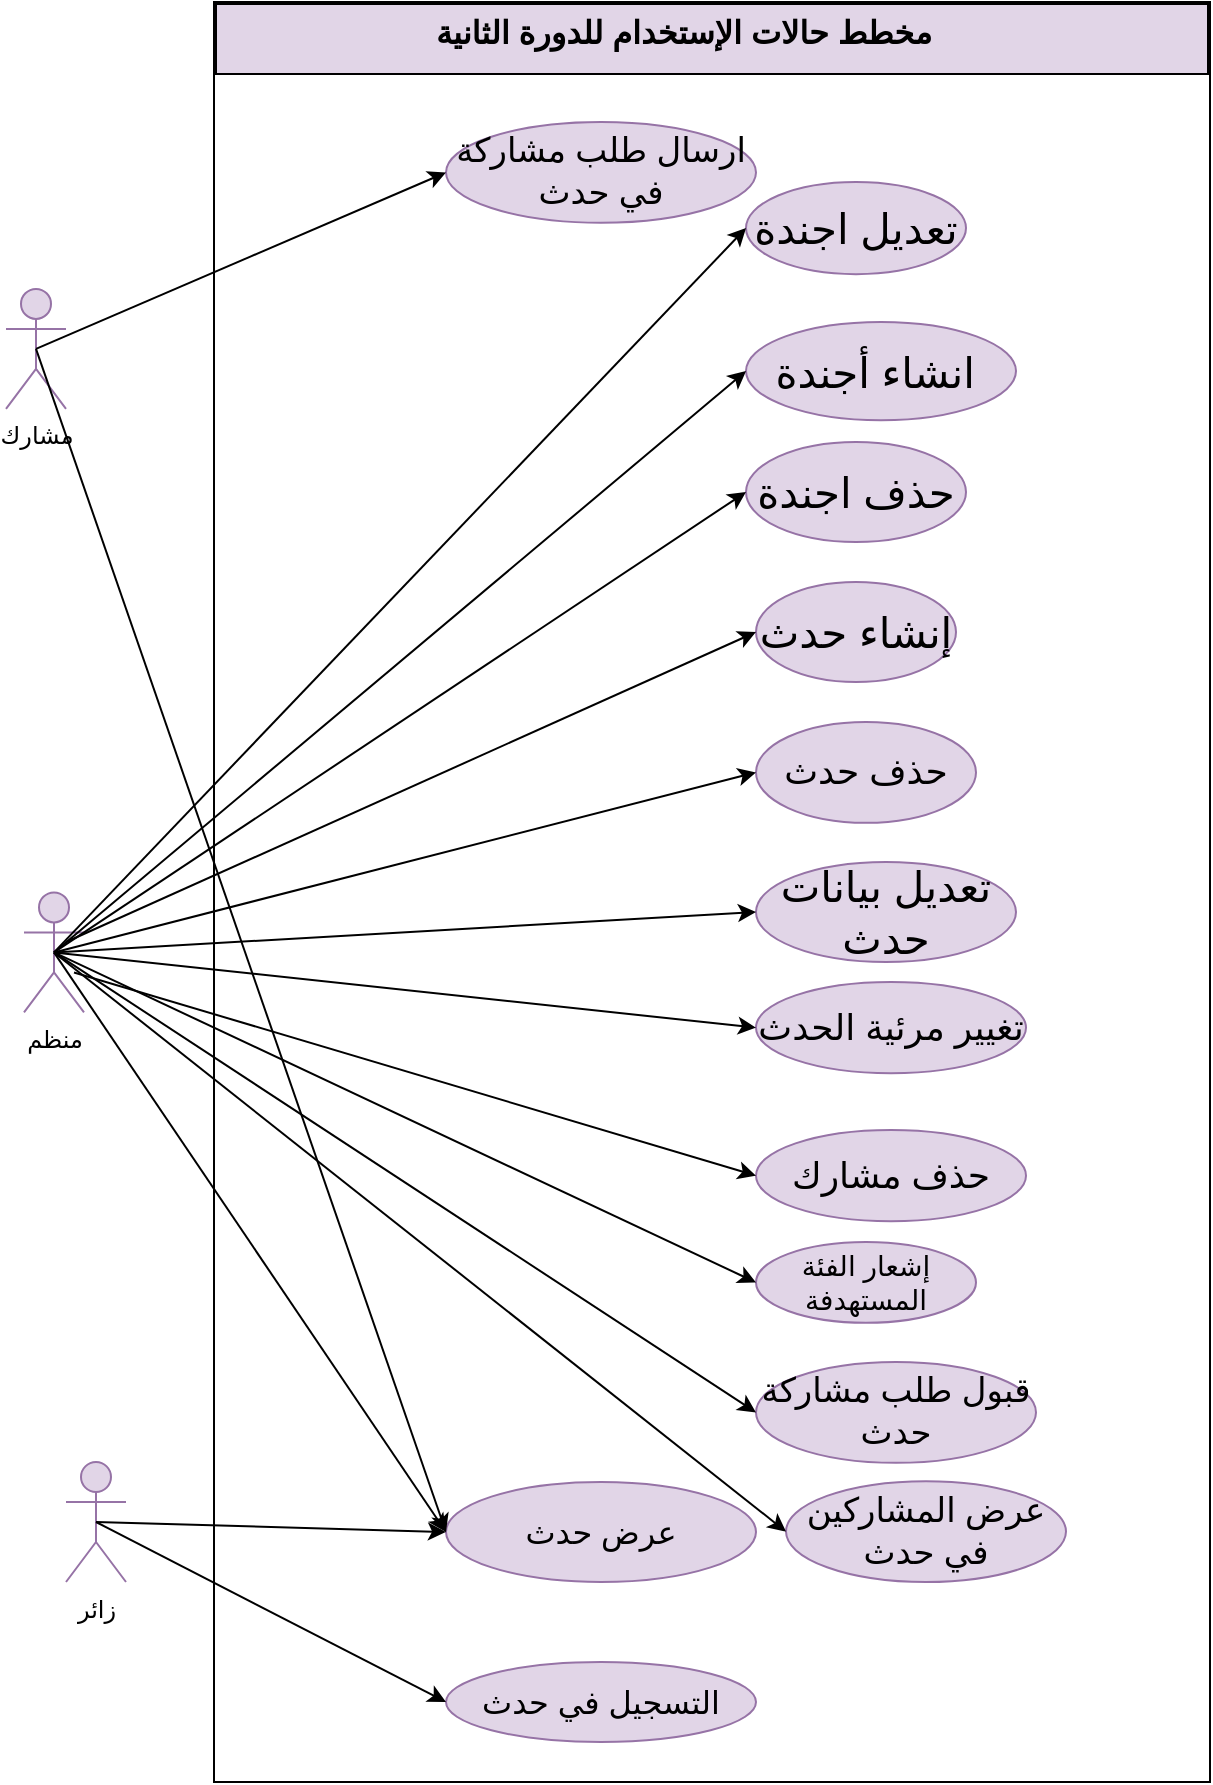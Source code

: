 <mxfile version="13.9.9" type="device" pages="3"><diagram id="Joiw_ys3Vns29vQA35F_" name="usecase diagram"><mxGraphModel dx="5120" dy="4580" grid="1" gridSize="10" guides="1" tooltips="1" connect="1" arrows="1" fold="1" page="1" pageScale="1" pageWidth="850" pageHeight="1100" math="0" shadow="0"><root><mxCell id="0"/><mxCell id="1" parent="0"/><mxCell id="YMV_wM-iXMB4Q9IjDArN-46" value="" style="group" parent="1" vertex="1" connectable="0"><mxGeometry x="212" y="30" width="500" height="800" as="geometry"/></mxCell><mxCell id="YMV_wM-iXMB4Q9IjDArN-3" value="" style="rounded=0;whiteSpace=wrap;html=1;" parent="YMV_wM-iXMB4Q9IjDArN-46" vertex="1"><mxGeometry x="2" y="-90" width="498" height="890" as="geometry"/></mxCell><mxCell id="YMV_wM-iXMB4Q9IjDArN-48" value="&lt;span&gt;&lt;/span&gt;&lt;span&gt;&lt;/span&gt;&lt;span&gt;&lt;font style=&quot;font-size: 17px&quot;&gt;قبول طلب مشاركة حدث&lt;/font&gt;&lt;/span&gt;" style="ellipse;whiteSpace=wrap;html=1;fillColor=#e1d5e7;strokeColor=#9673a6;" parent="YMV_wM-iXMB4Q9IjDArN-46" vertex="1"><mxGeometry x="273" y="590" width="140" height="50.42" as="geometry"/></mxCell><mxCell id="YMV_wM-iXMB4Q9IjDArN-55" value="&lt;span&gt;&lt;font style=&quot;font-size: 17px&quot;&gt;ارسال طلب مشاركة في حدث&lt;/font&gt;&lt;/span&gt;" style="ellipse;whiteSpace=wrap;html=1;fillColor=#e1d5e7;strokeColor=#9673a6;" parent="YMV_wM-iXMB4Q9IjDArN-46" vertex="1"><mxGeometry x="118" y="-30" width="155" height="50.42" as="geometry"/></mxCell><mxCell id="YMV_wM-iXMB4Q9IjDArN-58" value="&lt;span style=&quot;text-align: left&quot;&gt;&lt;font style=&quot;font-size: 16px&quot;&gt;التسجيل في حدث&lt;/font&gt;&lt;/span&gt;" style="ellipse;whiteSpace=wrap;html=1;fillColor=#e1d5e7;strokeColor=#9673a6;" parent="YMV_wM-iXMB4Q9IjDArN-46" vertex="1"><mxGeometry x="118" y="740" width="155" height="40" as="geometry"/></mxCell><mxCell id="YMV_wM-iXMB4Q9IjDArN-64" value="&lt;span style=&quot;text-align: left&quot;&gt;&lt;font style=&quot;font-size: 16px&quot;&gt;عرض حدث&lt;/font&gt;&lt;/span&gt;" style="ellipse;whiteSpace=wrap;html=1;fillColor=#e1d5e7;strokeColor=#9673a6;" parent="YMV_wM-iXMB4Q9IjDArN-46" vertex="1"><mxGeometry x="118" y="650" width="155" height="50" as="geometry"/></mxCell><mxCell id="YMV_wM-iXMB4Q9IjDArN-29" value="&lt;span&gt;&lt;/span&gt;&lt;span&gt;&lt;/span&gt;&lt;span&gt;&lt;font style=&quot;font-size: 18px&quot;&gt;تغيير مرئية الحدث&lt;/font&gt;&lt;/span&gt;" style="ellipse;whiteSpace=wrap;html=1;fillColor=#e1d5e7;strokeColor=#9673a6;" parent="YMV_wM-iXMB4Q9IjDArN-46" vertex="1"><mxGeometry x="273" y="400.003" width="135" height="45.625" as="geometry"/></mxCell><mxCell id="YMV_wM-iXMB4Q9IjDArN-34" value="&lt;span&gt;&lt;/span&gt;&lt;span&gt;&lt;/span&gt;&lt;span&gt;&lt;font style=&quot;font-size: 18px&quot;&gt;حذف حدث&lt;/font&gt;&lt;/span&gt;" style="ellipse;whiteSpace=wrap;html=1;fillColor=#e1d5e7;strokeColor=#9673a6;" parent="YMV_wM-iXMB4Q9IjDArN-46" vertex="1"><mxGeometry x="273" y="270" width="110" height="50.42" as="geometry"/></mxCell><mxCell id="YMV_wM-iXMB4Q9IjDArN-30" value="&lt;font style=&quot;font-size: 21px&quot;&gt;تعديل بيانات حدث&lt;/font&gt;" style="ellipse;whiteSpace=wrap;html=1;fillColor=#e1d5e7;strokeColor=#9673a6;" parent="YMV_wM-iXMB4Q9IjDArN-46" vertex="1"><mxGeometry x="273" y="340" width="130" height="50" as="geometry"/></mxCell><mxCell id="YMV_wM-iXMB4Q9IjDArN-10" value="&lt;font style=&quot;font-size: 21px&quot;&gt;تعديل اجندة&lt;/font&gt;" style="ellipse;whiteSpace=wrap;html=1;fillColor=#e1d5e7;strokeColor=#9673a6;" parent="YMV_wM-iXMB4Q9IjDArN-46" vertex="1"><mxGeometry x="268" width="110" height="46.07" as="geometry"/></mxCell><mxCell id="YMV_wM-iXMB4Q9IjDArN-13" value="&lt;span style=&quot;font-size: 21px&quot;&gt;انشاء أجندة&amp;nbsp;&lt;/span&gt;" style="ellipse;whiteSpace=wrap;html=1;fillColor=#e1d5e7;strokeColor=#9673a6;" parent="YMV_wM-iXMB4Q9IjDArN-46" vertex="1"><mxGeometry x="268" y="70" width="135" height="49.1" as="geometry"/></mxCell><mxCell id="YMV_wM-iXMB4Q9IjDArN-12" value="&lt;font style=&quot;font-size: 21px&quot;&gt;حذف اجندة&lt;/font&gt;" style="ellipse;whiteSpace=wrap;html=1;fillColor=#e1d5e7;strokeColor=#9673a6;" parent="YMV_wM-iXMB4Q9IjDArN-46" vertex="1"><mxGeometry x="268" y="130" width="110" height="50" as="geometry"/></mxCell><mxCell id="YMV_wM-iXMB4Q9IjDArN-27" value="&lt;font style=&quot;font-size: 21px&quot;&gt;إنشاء حدث&lt;/font&gt;" style="ellipse;whiteSpace=wrap;html=1;fillColor=#e1d5e7;strokeColor=#9673a6;" parent="YMV_wM-iXMB4Q9IjDArN-46" vertex="1"><mxGeometry x="273" y="200" width="100" height="50" as="geometry"/></mxCell><mxCell id="YMV_wM-iXMB4Q9IjDArN-33" value="&lt;span&gt;&lt;/span&gt;&lt;span&gt;&lt;/span&gt;&lt;span&gt;&lt;font style=&quot;font-size: 14px&quot;&gt;إشعار الفئة المستهدفة&lt;/font&gt;&lt;/span&gt;" style="ellipse;whiteSpace=wrap;html=1;fillColor=#e1d5e7;strokeColor=#9673a6;" parent="YMV_wM-iXMB4Q9IjDArN-46" vertex="1"><mxGeometry x="273" y="530" width="110" height="40.42" as="geometry"/></mxCell><mxCell id="jQG2VQY0yL6jG53tbOGl-1" value="&lt;span&gt;&lt;/span&gt;&lt;span&gt;&lt;/span&gt;&lt;span&gt;&lt;font style=&quot;font-size: 18px&quot;&gt;حذف مشارك&lt;/font&gt;&lt;/span&gt;" style="ellipse;whiteSpace=wrap;html=1;fillColor=#e1d5e7;strokeColor=#9673a6;" parent="YMV_wM-iXMB4Q9IjDArN-46" vertex="1"><mxGeometry x="273" y="474.003" width="135" height="45.625" as="geometry"/></mxCell><mxCell id="R7iXSEba8tffL6r4Lcpl-1" value="&lt;span&gt;&lt;/span&gt;&lt;span&gt;&lt;/span&gt;&lt;span&gt;&lt;font style=&quot;font-size: 17px&quot;&gt;عرض المشاركين في حدث&lt;/font&gt;&lt;/span&gt;" style="ellipse;whiteSpace=wrap;html=1;fillColor=#e1d5e7;strokeColor=#9673a6;" vertex="1" parent="YMV_wM-iXMB4Q9IjDArN-46"><mxGeometry x="288" y="649.58" width="140" height="50.42" as="geometry"/></mxCell><mxCell id="YMV_wM-iXMB4Q9IjDArN-1" value="منظم" style="shape=umlActor;verticalLabelPosition=bottom;verticalAlign=top;html=1;fillColor=#e1d5e7;strokeColor=#9673a6;" parent="1" vertex="1"><mxGeometry x="119" y="385.21" width="30" height="60" as="geometry"/></mxCell><mxCell id="YMV_wM-iXMB4Q9IjDArN-15" value="" style="endArrow=classic;html=1;exitX=0.5;exitY=0.5;exitDx=0;exitDy=0;exitPerimeter=0;entryX=0;entryY=0.5;entryDx=0;entryDy=0;" parent="1" source="YMV_wM-iXMB4Q9IjDArN-1" target="YMV_wM-iXMB4Q9IjDArN-10" edge="1"><mxGeometry width="50" height="50" relative="1" as="geometry"><mxPoint x="806.5" y="280" as="sourcePoint"/><mxPoint x="667" y="110" as="targetPoint"/></mxGeometry></mxCell><mxCell id="YMV_wM-iXMB4Q9IjDArN-16" value="" style="endArrow=classic;html=1;exitX=0.5;exitY=0.5;exitDx=0;exitDy=0;exitPerimeter=0;entryX=0;entryY=0.5;entryDx=0;entryDy=0;" parent="1" source="YMV_wM-iXMB4Q9IjDArN-1" target="YMV_wM-iXMB4Q9IjDArN-13" edge="1"><mxGeometry width="50" height="50" relative="1" as="geometry"><mxPoint x="497" y="250" as="sourcePoint"/><mxPoint x="547" y="200" as="targetPoint"/></mxGeometry></mxCell><mxCell id="YMV_wM-iXMB4Q9IjDArN-17" value="" style="endArrow=classic;html=1;exitX=0.5;exitY=0.5;exitDx=0;exitDy=0;exitPerimeter=0;entryX=0;entryY=0.5;entryDx=0;entryDy=0;" parent="1" source="YMV_wM-iXMB4Q9IjDArN-1" target="YMV_wM-iXMB4Q9IjDArN-12" edge="1"><mxGeometry width="50" height="50" relative="1" as="geometry"><mxPoint x="819" y="295" as="sourcePoint"/><mxPoint x="679.5" y="190" as="targetPoint"/></mxGeometry></mxCell><mxCell id="YMV_wM-iXMB4Q9IjDArN-50" value="مشارك" style="shape=umlActor;verticalLabelPosition=bottom;verticalAlign=top;html=1;fillColor=#e1d5e7;strokeColor=#9673a6;" parent="1" vertex="1"><mxGeometry x="110" y="83.45" width="30" height="60" as="geometry"/></mxCell><mxCell id="YMV_wM-iXMB4Q9IjDArN-59" value="زائر" style="shape=umlActor;verticalLabelPosition=bottom;verticalAlign=top;html=1;fillColor=#e1d5e7;strokeColor=#9673a6;" parent="1" vertex="1"><mxGeometry x="140" y="670" width="30" height="60" as="geometry"/></mxCell><mxCell id="YMV_wM-iXMB4Q9IjDArN-70" value="" style="endArrow=classic;html=1;entryX=0;entryY=0.5;entryDx=0;entryDy=0;exitX=0.5;exitY=0.5;exitDx=0;exitDy=0;exitPerimeter=0;" parent="1" source="YMV_wM-iXMB4Q9IjDArN-50" target="YMV_wM-iXMB4Q9IjDArN-55" edge="1"><mxGeometry width="50" height="50" relative="1" as="geometry"><mxPoint x="47" y="210" as="sourcePoint"/><mxPoint x="257.0" y="121.667" as="targetPoint"/></mxGeometry></mxCell><mxCell id="YMV_wM-iXMB4Q9IjDArN-71" value="" style="endArrow=classic;html=1;exitX=0.5;exitY=0.5;exitDx=0;exitDy=0;exitPerimeter=0;entryX=0;entryY=0.5;entryDx=0;entryDy=0;" parent="1" source="YMV_wM-iXMB4Q9IjDArN-50" target="YMV_wM-iXMB4Q9IjDArN-64" edge="1"><mxGeometry width="50" height="50" relative="1" as="geometry"><mxPoint x="62" y="230" as="sourcePoint"/><mxPoint x="267.0" y="131.667" as="targetPoint"/></mxGeometry></mxCell><mxCell id="YMV_wM-iXMB4Q9IjDArN-72" value="" style="endArrow=classic;html=1;exitX=0.5;exitY=0.5;exitDx=0;exitDy=0;exitPerimeter=0;entryX=0;entryY=0.5;entryDx=0;entryDy=0;" parent="1" source="YMV_wM-iXMB4Q9IjDArN-1" target="YMV_wM-iXMB4Q9IjDArN-64" edge="1"><mxGeometry width="50" height="50" relative="1" as="geometry"><mxPoint x="507" y="390" as="sourcePoint"/><mxPoint x="557" y="340" as="targetPoint"/></mxGeometry></mxCell><mxCell id="YMV_wM-iXMB4Q9IjDArN-73" value="" style="endArrow=classic;html=1;exitX=0.5;exitY=0.5;exitDx=0;exitDy=0;exitPerimeter=0;entryX=0;entryY=0.5;entryDx=0;entryDy=0;" parent="1" source="YMV_wM-iXMB4Q9IjDArN-59" target="YMV_wM-iXMB4Q9IjDArN-58" edge="1"><mxGeometry width="50" height="50" relative="1" as="geometry"><mxPoint x="507" y="390" as="sourcePoint"/><mxPoint x="557" y="340" as="targetPoint"/></mxGeometry></mxCell><mxCell id="YMV_wM-iXMB4Q9IjDArN-74" value="" style="endArrow=classic;html=1;exitX=0.5;exitY=0.5;exitDx=0;exitDy=0;exitPerimeter=0;entryX=0;entryY=0.5;entryDx=0;entryDy=0;" parent="1" source="YMV_wM-iXMB4Q9IjDArN-59" target="YMV_wM-iXMB4Q9IjDArN-64" edge="1"><mxGeometry width="50" height="50" relative="1" as="geometry"><mxPoint x="507" y="390" as="sourcePoint"/><mxPoint x="557" y="340" as="targetPoint"/></mxGeometry></mxCell><mxCell id="6ThIfiOOap6lwdQkMsU3-3" value="" style="endArrow=classic;html=1;exitX=0.5;exitY=0.5;exitDx=0;exitDy=0;exitPerimeter=0;entryX=0;entryY=0.5;entryDx=0;entryDy=0;" parent="1" source="YMV_wM-iXMB4Q9IjDArN-1" target="YMV_wM-iXMB4Q9IjDArN-48" edge="1"><mxGeometry width="50" height="50" relative="1" as="geometry"><mxPoint x="370" y="290" as="sourcePoint"/><mxPoint x="420" y="240" as="targetPoint"/></mxGeometry></mxCell><mxCell id="8z9ZN75FpY0Gu5-SAW4F-3" value="" style="endArrow=classic;html=1;entryX=0;entryY=0.5;entryDx=0;entryDy=0;" parent="1" target="YMV_wM-iXMB4Q9IjDArN-27" edge="1"><mxGeometry width="50" height="50" relative="1" as="geometry"><mxPoint x="140" y="410" as="sourcePoint"/><mxPoint x="350" y="190" as="targetPoint"/></mxGeometry></mxCell><mxCell id="8z9ZN75FpY0Gu5-SAW4F-5" value="" style="endArrow=classic;html=1;entryX=0;entryY=0.5;entryDx=0;entryDy=0;exitX=0.5;exitY=0.5;exitDx=0;exitDy=0;exitPerimeter=0;" parent="1" source="YMV_wM-iXMB4Q9IjDArN-1" target="YMV_wM-iXMB4Q9IjDArN-30" edge="1"><mxGeometry width="50" height="50" relative="1" as="geometry"><mxPoint x="835" y="390.42" as="sourcePoint"/><mxPoint x="560.0" y="270.42" as="targetPoint"/></mxGeometry></mxCell><mxCell id="8z9ZN75FpY0Gu5-SAW4F-6" value="" style="endArrow=classic;html=1;entryX=0;entryY=0.5;entryDx=0;entryDy=0;exitX=0.5;exitY=0.5;exitDx=0;exitDy=0;exitPerimeter=0;" parent="1" source="YMV_wM-iXMB4Q9IjDArN-1" target="YMV_wM-iXMB4Q9IjDArN-29" edge="1"><mxGeometry width="50" height="50" relative="1" as="geometry"><mxPoint x="824.0" y="369.58" as="sourcePoint"/><mxPoint x="575.0" y="320.0" as="targetPoint"/></mxGeometry></mxCell><mxCell id="8z9ZN75FpY0Gu5-SAW4F-9" value="" style="endArrow=classic;html=1;entryX=0;entryY=0.5;entryDx=0;entryDy=0;exitX=0.5;exitY=0.5;exitDx=0;exitDy=0;exitPerimeter=0;" parent="1" source="YMV_wM-iXMB4Q9IjDArN-1" target="YMV_wM-iXMB4Q9IjDArN-33" edge="1"><mxGeometry width="50" height="50" relative="1" as="geometry"><mxPoint x="802.0" y="360" as="sourcePoint"/><mxPoint x="560.0" y="450.0" as="targetPoint"/></mxGeometry></mxCell><mxCell id="8z9ZN75FpY0Gu5-SAW4F-4" value="" style="endArrow=classic;html=1;entryX=0;entryY=0.5;entryDx=0;entryDy=0;exitX=0.5;exitY=0.5;exitDx=0;exitDy=0;exitPerimeter=0;" parent="1" source="YMV_wM-iXMB4Q9IjDArN-1" target="YMV_wM-iXMB4Q9IjDArN-34" edge="1"><mxGeometry width="50" height="50" relative="1" as="geometry"><mxPoint x="815" y="350" as="sourcePoint"/><mxPoint x="540.0" y="230.0" as="targetPoint"/></mxGeometry></mxCell><mxCell id="YMV_wM-iXMB4Q9IjDArN-4" value="" style="rounded=0;whiteSpace=wrap;html=1;fillColor=#e1d5e7;" parent="1" vertex="1"><mxGeometry x="215" y="-59" width="496" height="35" as="geometry"/></mxCell><mxCell id="YMV_wM-iXMB4Q9IjDArN-8" value="&lt;b&gt;&lt;font style=&quot;font-size: 16px&quot;&gt;مخطط حالات الإستخدام للدورة الثانية&lt;/font&gt;&lt;/b&gt;" style="text;html=1;strokeColor=none;fillColor=none;align=center;verticalAlign=middle;whiteSpace=wrap;rounded=0;" parent="1" vertex="1"><mxGeometry x="321.06" y="-60" width="255.88" height="29.17" as="geometry"/></mxCell><mxCell id="jQG2VQY0yL6jG53tbOGl-2" value="" style="endArrow=classic;html=1;entryX=0;entryY=0.5;entryDx=0;entryDy=0;exitX=0.5;exitY=0.5;exitDx=0;exitDy=0;exitPerimeter=0;" parent="1" target="jQG2VQY0yL6jG53tbOGl-1" edge="1"><mxGeometry width="50" height="50" relative="1" as="geometry"><mxPoint x="144" y="425.21" as="sourcePoint"/><mxPoint x="520" y="535.207" as="targetPoint"/></mxGeometry></mxCell><mxCell id="R7iXSEba8tffL6r4Lcpl-2" value="" style="endArrow=classic;html=1;exitX=0.5;exitY=0.5;exitDx=0;exitDy=0;exitPerimeter=0;entryX=0;entryY=0.5;entryDx=0;entryDy=0;" edge="1" parent="1" source="YMV_wM-iXMB4Q9IjDArN-1" target="R7iXSEba8tffL6r4Lcpl-1"><mxGeometry width="50" height="50" relative="1" as="geometry"><mxPoint x="144" y="425.21" as="sourcePoint"/><mxPoint x="495.0" y="655.21" as="targetPoint"/></mxGeometry></mxCell></root></mxGraphModel></diagram><diagram id="tzQhxRJrNClUmqPQgv2V" name="Page-2"><mxGraphModel dx="640" dy="435" grid="1" gridSize="10" guides="1" tooltips="1" connect="1" arrows="1" fold="1" page="1" pageScale="1" pageWidth="850" pageHeight="1100" math="0" shadow="0"><root><mxCell id="JoEPi2jYt2yuKCO6E5QE-0"/><mxCell id="JoEPi2jYt2yuKCO6E5QE-1" parent="JoEPi2jYt2yuKCO6E5QE-0"/><mxCell id="tXpWClJl_muvw48rJ8pt-12" value="&lt;font style=&quot;font-size: 21px&quot;&gt;تعديل اجندة&lt;/font&gt;" style="ellipse;whiteSpace=wrap;html=1;fillColor=#e1d5e7;strokeColor=#9673a6;" parent="JoEPi2jYt2yuKCO6E5QE-1" vertex="1"><mxGeometry x="110" y="59.997" width="110" height="20" as="geometry"/></mxCell><mxCell id="tXpWClJl_muvw48rJ8pt-13" value="&lt;font style=&quot;font-size: 21px&quot;&gt;حذف اجندة&lt;/font&gt;" style="ellipse;whiteSpace=wrap;html=1;fillColor=#e1d5e7;strokeColor=#9673a6;" parent="JoEPi2jYt2yuKCO6E5QE-1" vertex="1"><mxGeometry x="110" y="119.997" width="110" height="30" as="geometry"/></mxCell><mxCell id="tXpWClJl_muvw48rJ8pt-38" value="" style="group" parent="JoEPi2jYt2yuKCO6E5QE-1" vertex="1" connectable="0"><mxGeometry x="530" y="54.997" width="210" height="60" as="geometry"/></mxCell><mxCell id="tXpWClJl_muvw48rJ8pt-11" value="منظم" style="shape=umlActor;verticalLabelPosition=bottom;verticalAlign=top;html=1;fillColor=#e1d5e7;strokeColor=#9673a6;" parent="tXpWClJl_muvw48rJ8pt-38" vertex="1"><mxGeometry x="180" width="30" height="60" as="geometry"/></mxCell><mxCell id="tXpWClJl_muvw48rJ8pt-15" value="&lt;font style=&quot;font-size: 21px&quot;&gt;إنشاء حدث&lt;/font&gt;" style="ellipse;whiteSpace=wrap;html=1;fillColor=#e1d5e7;strokeColor=#9673a6;" parent="tXpWClJl_muvw48rJ8pt-38" vertex="1"><mxGeometry y="5.003" width="100" height="50" as="geometry"/></mxCell><mxCell id="tXpWClJl_muvw48rJ8pt-34" style="edgeStyle=orthogonalEdgeStyle;rounded=0;orthogonalLoop=1;jettySize=auto;html=1;exitX=0.5;exitY=0.5;exitDx=0;exitDy=0;exitPerimeter=0;" parent="tXpWClJl_muvw48rJ8pt-38" source="tXpWClJl_muvw48rJ8pt-11" target="tXpWClJl_muvw48rJ8pt-15" edge="1"><mxGeometry relative="1" as="geometry"/></mxCell><mxCell id="tXpWClJl_muvw48rJ8pt-39" value="" style="group" parent="JoEPi2jYt2yuKCO6E5QE-1" vertex="1" connectable="0"><mxGeometry x="530" y="179.997" width="210" height="60" as="geometry"/></mxCell><mxCell id="tXpWClJl_muvw48rJ8pt-36" value="منظم" style="shape=umlActor;verticalLabelPosition=bottom;verticalAlign=top;html=1;fillColor=#e1d5e7;strokeColor=#9673a6;" parent="tXpWClJl_muvw48rJ8pt-39" vertex="1"><mxGeometry x="180" width="30" height="60" as="geometry"/></mxCell><mxCell id="tXpWClJl_muvw48rJ8pt-37" value="&lt;font style=&quot;font-size: 21px&quot;&gt;إلغاء حدث&lt;/font&gt;" style="ellipse;whiteSpace=wrap;html=1;fillColor=#e1d5e7;strokeColor=#9673a6;" parent="tXpWClJl_muvw48rJ8pt-39" vertex="1"><mxGeometry y="5.003" width="100" height="50" as="geometry"/></mxCell><mxCell id="tXpWClJl_muvw48rJ8pt-35" style="edgeStyle=orthogonalEdgeStyle;rounded=0;orthogonalLoop=1;jettySize=auto;html=1;exitX=0.5;exitY=0.5;exitDx=0;exitDy=0;exitPerimeter=0;" parent="tXpWClJl_muvw48rJ8pt-39" source="tXpWClJl_muvw48rJ8pt-36" target="tXpWClJl_muvw48rJ8pt-37" edge="1"><mxGeometry relative="1" as="geometry"/></mxCell><mxCell id="tXpWClJl_muvw48rJ8pt-42" value="" style="group" parent="JoEPi2jYt2yuKCO6E5QE-1" vertex="1" connectable="0"><mxGeometry x="530" y="329.997" width="210" height="80" as="geometry"/></mxCell><mxCell id="tXpWClJl_muvw48rJ8pt-43" value="منظم" style="shape=umlActor;verticalLabelPosition=bottom;verticalAlign=top;html=1;fillColor=#e1d5e7;strokeColor=#9673a6;" parent="tXpWClJl_muvw48rJ8pt-42" vertex="1"><mxGeometry x="180" y="12.5" width="30" height="60" as="geometry"/></mxCell><mxCell id="tXpWClJl_muvw48rJ8pt-44" value="&lt;font style=&quot;font-size: 21px&quot;&gt;تعديل بيانات حدث&lt;/font&gt;" style="ellipse;whiteSpace=wrap;html=1;fillColor=#e1d5e7;strokeColor=#9673a6;" parent="tXpWClJl_muvw48rJ8pt-42" vertex="1"><mxGeometry x="-40" y="5" width="140" height="75" as="geometry"/></mxCell><mxCell id="tXpWClJl_muvw48rJ8pt-45" style="edgeStyle=orthogonalEdgeStyle;rounded=0;orthogonalLoop=1;jettySize=auto;html=1;exitX=0.5;exitY=0.5;exitDx=0;exitDy=0;exitPerimeter=0;" parent="tXpWClJl_muvw48rJ8pt-42" source="tXpWClJl_muvw48rJ8pt-43" target="tXpWClJl_muvw48rJ8pt-44" edge="1"><mxGeometry relative="1" as="geometry"/></mxCell><mxCell id="zPbFt3TBXIodLgPHAkBQ-0" value="" style="group" parent="JoEPi2jYt2yuKCO6E5QE-1" vertex="1" connectable="0"><mxGeometry x="530" y="479.997" width="210" height="80" as="geometry"/></mxCell><mxCell id="zPbFt3TBXIodLgPHAkBQ-1" value="منظم" style="shape=umlActor;verticalLabelPosition=bottom;verticalAlign=top;html=1;fillColor=#e1d5e7;strokeColor=#9673a6;" parent="zPbFt3TBXIodLgPHAkBQ-0" vertex="1"><mxGeometry x="180" y="12.5" width="30" height="60" as="geometry"/></mxCell><mxCell id="zPbFt3TBXIodLgPHAkBQ-2" value="&lt;font style=&quot;font-size: 21px&quot;&gt;إشعار الفئة المستهدفة&lt;/font&gt;" style="ellipse;whiteSpace=wrap;html=1;fillColor=#e1d5e7;strokeColor=#9673a6;" parent="zPbFt3TBXIodLgPHAkBQ-0" vertex="1"><mxGeometry x="-60" y="5" width="160" height="75" as="geometry"/></mxCell><mxCell id="zPbFt3TBXIodLgPHAkBQ-3" style="edgeStyle=orthogonalEdgeStyle;rounded=0;orthogonalLoop=1;jettySize=auto;html=1;exitX=0.5;exitY=0.5;exitDx=0;exitDy=0;exitPerimeter=0;" parent="zPbFt3TBXIodLgPHAkBQ-0" source="zPbFt3TBXIodLgPHAkBQ-1" target="zPbFt3TBXIodLgPHAkBQ-2" edge="1"><mxGeometry relative="1" as="geometry"/></mxCell><mxCell id="WAnBbV44sacEfY0l--PA-1" value="" style="group" parent="JoEPi2jYt2yuKCO6E5QE-1" vertex="1" connectable="0"><mxGeometry x="530" y="619.997" width="210" height="80" as="geometry"/></mxCell><mxCell id="WAnBbV44sacEfY0l--PA-2" value="أدمن" style="shape=umlActor;verticalLabelPosition=bottom;verticalAlign=top;html=1;fillColor=#e1d5e7;strokeColor=#9673a6;" parent="WAnBbV44sacEfY0l--PA-1" vertex="1"><mxGeometry x="180" y="13.75" width="30" height="57.5" as="geometry"/></mxCell><mxCell id="WAnBbV44sacEfY0l--PA-3" value="&lt;span id=&quot;docs-internal-guid-652dcea1-7fff-1407-ecd0-396467a89977&quot;&gt;&lt;span style=&quot;font-size: 12pt ; font-family: &amp;#34;times new roman&amp;#34; ; background-color: transparent ; vertical-align: baseline&quot;&gt;عرض طلبات انضمام جهة منظمة&lt;/span&gt;&lt;/span&gt;" style="ellipse;whiteSpace=wrap;html=1;fillColor=#e1d5e7;strokeColor=#9673a6;" parent="WAnBbV44sacEfY0l--PA-1" vertex="1"><mxGeometry x="-100" y="5" width="200" height="75" as="geometry"/></mxCell><mxCell id="WAnBbV44sacEfY0l--PA-4" style="edgeStyle=orthogonalEdgeStyle;rounded=0;orthogonalLoop=1;jettySize=auto;html=1;exitX=0.5;exitY=0.5;exitDx=0;exitDy=0;exitPerimeter=0;" parent="WAnBbV44sacEfY0l--PA-1" source="WAnBbV44sacEfY0l--PA-2" target="WAnBbV44sacEfY0l--PA-3" edge="1"><mxGeometry relative="1" as="geometry"/></mxCell><mxCell id="SYEosKiXkKB6jaj564zP-0" value="" style="group" parent="JoEPi2jYt2yuKCO6E5QE-1" vertex="1" connectable="0"><mxGeometry x="80" y="219.997" width="210" height="60" as="geometry"/></mxCell><mxCell id="SYEosKiXkKB6jaj564zP-1" value="منظم" style="shape=umlActor;verticalLabelPosition=bottom;verticalAlign=top;html=1;fillColor=#e1d5e7;strokeColor=#9673a6;" parent="SYEosKiXkKB6jaj564zP-0" vertex="1"><mxGeometry x="180" width="30" height="60" as="geometry"/></mxCell><mxCell id="SYEosKiXkKB6jaj564zP-2" value="&lt;font style=&quot;font-size: 21px&quot;&gt;إنشاء أجندة&lt;/font&gt;" style="ellipse;whiteSpace=wrap;html=1;fillColor=#e1d5e7;strokeColor=#9673a6;" parent="SYEosKiXkKB6jaj564zP-0" vertex="1"><mxGeometry y="5.003" width="100" height="50" as="geometry"/></mxCell><mxCell id="SYEosKiXkKB6jaj564zP-3" style="edgeStyle=orthogonalEdgeStyle;rounded=0;orthogonalLoop=1;jettySize=auto;html=1;exitX=0.5;exitY=0.5;exitDx=0;exitDy=0;exitPerimeter=0;" parent="SYEosKiXkKB6jaj564zP-0" source="SYEosKiXkKB6jaj564zP-1" target="SYEosKiXkKB6jaj564zP-2" edge="1"><mxGeometry relative="1" as="geometry"/></mxCell></root></mxGraphModel></diagram><diagram id="GSOc3GP--JMMDdaInOl_" name="Page-3"><mxGraphModel dx="1097" dy="746" grid="1" gridSize="10" guides="1" tooltips="1" connect="1" arrows="1" fold="1" page="1" pageScale="1" pageWidth="850" pageHeight="1100" math="0" shadow="0"><root><mxCell id="hNtKS6bkDayOWpNFlj_N-0"/><mxCell id="hNtKS6bkDayOWpNFlj_N-1" parent="hNtKS6bkDayOWpNFlj_N-0"/><mxCell id="cedCvCtVIIGBYpoHU3s2-0" value="" style="group" parent="hNtKS6bkDayOWpNFlj_N-1" vertex="1" connectable="0"><mxGeometry x="155.94" y="210" width="472" height="730" as="geometry"/></mxCell><mxCell id="cedCvCtVIIGBYpoHU3s2-1" value="" style="rounded=0;whiteSpace=wrap;html=1;" parent="cedCvCtVIIGBYpoHU3s2-0" vertex="1"><mxGeometry y="-40" width="470" height="620" as="geometry"/></mxCell><mxCell id="cedCvCtVIIGBYpoHU3s2-2" value="&lt;span&gt;&lt;/span&gt;&lt;span&gt;&lt;/span&gt;&lt;span&gt;&lt;b&gt;&lt;font style=&quot;font-size: 17px&quot;&gt;تسجيل دخول&lt;/font&gt;&lt;/b&gt;&lt;/span&gt;" style="ellipse;whiteSpace=wrap;html=1;fillColor=#e1d5e7;strokeColor=#9673a6;" parent="cedCvCtVIIGBYpoHU3s2-0" vertex="1"><mxGeometry x="166" y="180.003" width="140" height="30.417" as="geometry"/></mxCell><mxCell id="cedCvCtVIIGBYpoHU3s2-3" value="&lt;span&gt;&lt;b&gt;&lt;font style=&quot;font-size: 17px&quot;&gt;تسجيل خروج&lt;/font&gt;&lt;/b&gt;&lt;/span&gt;" style="ellipse;whiteSpace=wrap;html=1;fillColor=#e1d5e7;strokeColor=#9673a6;" parent="cedCvCtVIIGBYpoHU3s2-0" vertex="1"><mxGeometry x="157.5" y="224.999" width="155" height="30.417" as="geometry"/></mxCell><mxCell id="cedCvCtVIIGBYpoHU3s2-5" value="&lt;div style=&quot;text-align: left&quot;&gt;&lt;span style=&quot;font-size: 16px&quot;&gt;&lt;b&gt;انشاء حساب شركة منظمة&lt;/b&gt;&lt;/span&gt;&lt;/div&gt;" style="ellipse;whiteSpace=wrap;html=1;fillColor=#e1d5e7;strokeColor=#9673a6;" parent="cedCvCtVIIGBYpoHU3s2-0" vertex="1"><mxGeometry x="159.5" y="507" width="155" height="50" as="geometry"/></mxCell><mxCell id="cedCvCtVIIGBYpoHU3s2-8" value="&lt;b&gt;&lt;font style=&quot;font-size: 18px&quot;&gt;رفض طلب انظمام المنظم&lt;/font&gt;&lt;/b&gt;" style="ellipse;whiteSpace=wrap;html=1;fillColor=#e1d5e7;strokeColor=#9673a6;" parent="cedCvCtVIIGBYpoHU3s2-0" vertex="1"><mxGeometry x="170" y="440" width="123" height="50" as="geometry"/></mxCell><mxCell id="cedCvCtVIIGBYpoHU3s2-9" value="&lt;font style=&quot;font-size: 21px&quot;&gt;تغيير كلمة مرور&lt;/font&gt;" style="ellipse;whiteSpace=wrap;html=1;fillColor=#e1d5e7;strokeColor=#9673a6;" parent="cedCvCtVIIGBYpoHU3s2-0" vertex="1"><mxGeometry x="170" y="270.0" width="130" height="30.417" as="geometry"/></mxCell><mxCell id="cedCvCtVIIGBYpoHU3s2-34" value="&lt;font style=&quot;font-size: 21px&quot;&gt;عرض طلبات انظمام&lt;/font&gt;" style="ellipse;whiteSpace=wrap;html=1;fillColor=#e1d5e7;strokeColor=#9673a6;" parent="cedCvCtVIIGBYpoHU3s2-0" vertex="1"><mxGeometry x="170.5" y="310" width="143" height="50" as="geometry"/></mxCell><mxCell id="cedCvCtVIIGBYpoHU3s2-7" value="&lt;span&gt;&lt;/span&gt;&lt;span&gt;&lt;/span&gt;&lt;span&gt;&lt;b&gt;&lt;font style=&quot;font-size: 18px&quot;&gt;تعديل بيانات حساب&lt;/font&gt;&lt;/b&gt;&lt;/span&gt;" style="ellipse;whiteSpace=wrap;html=1;fillColor=#e1d5e7;strokeColor=#9673a6;" parent="cedCvCtVIIGBYpoHU3s2-0" vertex="1"><mxGeometry x="188" y="-16" width="118" height="50" as="geometry"/></mxCell><mxCell id="cedCvCtVIIGBYpoHU3s2-13" value="&lt;font style=&quot;font-size: 21px&quot;&gt;إنشاء حساب&lt;/font&gt;" style="ellipse;whiteSpace=wrap;html=1;fillColor=#e1d5e7;strokeColor=#9673a6;" parent="cedCvCtVIIGBYpoHU3s2-0" vertex="1"><mxGeometry x="206" y="40" width="100" height="50" as="geometry"/></mxCell><mxCell id="cedCvCtVIIGBYpoHU3s2-45" value="" style="group" parent="cedCvCtVIIGBYpoHU3s2-0" vertex="1" connectable="0"><mxGeometry x="164.06" y="-10" width="153" height="170" as="geometry"/></mxCell><mxCell id="cedCvCtVIIGBYpoHU3s2-6" value="&lt;span&gt;&lt;/span&gt;&lt;span&gt;&lt;/span&gt;&lt;span&gt;&lt;font style=&quot;font-size: 18px&quot;&gt;&lt;b&gt;ارسال طلب انظمام كمنظم&lt;/b&gt;&lt;/font&gt;&lt;/span&gt;" style="ellipse;whiteSpace=wrap;html=1;fillColor=#e1d5e7;strokeColor=#9673a6;" parent="cedCvCtVIIGBYpoHU3s2-45" vertex="1"><mxGeometry y="105.061" width="153" height="64.939" as="geometry"/></mxCell><mxCell id="cedCvCtVIIGBYpoHU3s2-18" value="مستخدم" style="shape=umlActor;verticalLabelPosition=bottom;verticalAlign=top;html=1;fillColor=#e1d5e7;strokeColor=#9673a6;" parent="hNtKS6bkDayOWpNFlj_N-1" vertex="1"><mxGeometry x="714" y="465" width="30" height="65" as="geometry"/></mxCell><mxCell id="cedCvCtVIIGBYpoHU3s2-22" value="أدمن" style="shape=umlActor;verticalLabelPosition=bottom;verticalAlign=top;html=1;fillColor=#e1d5e7;strokeColor=#9673a6;" parent="hNtKS6bkDayOWpNFlj_N-1" vertex="1"><mxGeometry x="83" y="355" width="30" height="60" as="geometry"/></mxCell><mxCell id="cedCvCtVIIGBYpoHU3s2-24" value="" style="endArrow=classic;html=1;exitX=0.5;exitY=0.5;exitDx=0;exitDy=0;exitPerimeter=0;entryX=0;entryY=0.5;entryDx=0;entryDy=0;" parent="hNtKS6bkDayOWpNFlj_N-1" source="cedCvCtVIIGBYpoHU3s2-22" target="cedCvCtVIIGBYpoHU3s2-2" edge="1"><mxGeometry width="50" height="50" relative="1" as="geometry"><mxPoint x="140" y="455" as="sourcePoint"/><mxPoint x="500" y="515" as="targetPoint"/></mxGeometry></mxCell><mxCell id="cedCvCtVIIGBYpoHU3s2-25" value="" style="endArrow=classic;html=1;entryX=0;entryY=0.5;entryDx=0;entryDy=0;exitX=0.5;exitY=0.5;exitDx=0;exitDy=0;exitPerimeter=0;" parent="hNtKS6bkDayOWpNFlj_N-1" source="cedCvCtVIIGBYpoHU3s2-22" target="cedCvCtVIIGBYpoHU3s2-3" edge="1"><mxGeometry width="50" height="50" relative="1" as="geometry"><mxPoint x="-10" y="385" as="sourcePoint"/><mxPoint x="200.0" y="296.667" as="targetPoint"/></mxGeometry></mxCell><mxCell id="cedCvCtVIIGBYpoHU3s2-26" value="" style="endArrow=classic;html=1;exitX=0.5;exitY=0.5;exitDx=0;exitDy=0;exitPerimeter=0;entryX=0;entryY=0.5;entryDx=0;entryDy=0;" parent="hNtKS6bkDayOWpNFlj_N-1" source="cedCvCtVIIGBYpoHU3s2-22" target="cedCvCtVIIGBYpoHU3s2-5" edge="1"><mxGeometry width="50" height="50" relative="1" as="geometry"><mxPoint x="5" y="405" as="sourcePoint"/><mxPoint x="210.0" y="306.667" as="targetPoint"/></mxGeometry></mxCell><mxCell id="cedCvCtVIIGBYpoHU3s2-30" value="" style="rounded=0;whiteSpace=wrap;html=1;fillColor=#e1d5e7;strokeColor=#9673a6;" parent="hNtKS6bkDayOWpNFlj_N-1" vertex="1"><mxGeometry x="155.94" y="140" width="470" height="40" as="geometry"/></mxCell><mxCell id="cedCvCtVIIGBYpoHU3s2-31" value="&lt;b&gt;&lt;font style=&quot;font-size: 16px&quot;&gt;مخطط حالات الإستخدام للدورة الأولى&lt;/font&gt;&lt;/b&gt;" style="text;html=1;strokeColor=none;fillColor=none;align=center;verticalAlign=middle;whiteSpace=wrap;rounded=0;" parent="hNtKS6bkDayOWpNFlj_N-1" vertex="1"><mxGeometry x="265" y="140" width="255.88" height="39.17" as="geometry"/></mxCell><mxCell id="cedCvCtVIIGBYpoHU3s2-32" value="" style="endArrow=classic;html=1;exitX=0.5;exitY=0.5;exitDx=0;exitDy=0;exitPerimeter=0;entryX=1;entryY=0.5;entryDx=0;entryDy=0;" parent="hNtKS6bkDayOWpNFlj_N-1" source="cedCvCtVIIGBYpoHU3s2-18" target="cedCvCtVIIGBYpoHU3s2-2" edge="1"><mxGeometry width="50" height="50" relative="1" as="geometry"><mxPoint x="313" y="465" as="sourcePoint"/><mxPoint x="363" y="415" as="targetPoint"/></mxGeometry></mxCell><mxCell id="cedCvCtVIIGBYpoHU3s2-33" value="" style="endArrow=classic;html=1;entryX=1;entryY=0.5;entryDx=0;entryDy=0;" parent="hNtKS6bkDayOWpNFlj_N-1" target="cedCvCtVIIGBYpoHU3s2-3" edge="1"><mxGeometry width="50" height="50" relative="1" as="geometry"><mxPoint x="730" y="495" as="sourcePoint"/><mxPoint x="363" y="415" as="targetPoint"/></mxGeometry></mxCell><mxCell id="cedCvCtVIIGBYpoHU3s2-35" value="&lt;span&gt;&lt;/span&gt;&lt;span&gt;&lt;/span&gt;&lt;span&gt;&lt;b&gt;&lt;font style=&quot;font-size: 18px&quot;&gt;قبول طلب انظمام المنظم&lt;/font&gt;&lt;/b&gt;&lt;/span&gt;" style="ellipse;whiteSpace=wrap;html=1;fillColor=#e1d5e7;strokeColor=#9673a6;" parent="hNtKS6bkDayOWpNFlj_N-1" vertex="1"><mxGeometry x="320" y="575" width="126.94" height="55" as="geometry"/></mxCell><mxCell id="cedCvCtVIIGBYpoHU3s2-36" value="" style="endArrow=classic;html=1;entryX=1;entryY=0.5;entryDx=0;entryDy=0;" parent="hNtKS6bkDayOWpNFlj_N-1" target="cedCvCtVIIGBYpoHU3s2-13" edge="1"><mxGeometry width="50" height="50" relative="1" as="geometry"><mxPoint x="730" y="495" as="sourcePoint"/><mxPoint x="293" y="365" as="targetPoint"/></mxGeometry></mxCell><mxCell id="cedCvCtVIIGBYpoHU3s2-37" value="" style="endArrow=classic;html=1;entryX=1;entryY=0.5;entryDx=0;entryDy=0;exitX=0.5;exitY=0.5;exitDx=0;exitDy=0;exitPerimeter=0;" parent="hNtKS6bkDayOWpNFlj_N-1" source="cedCvCtVIIGBYpoHU3s2-18" target="cedCvCtVIIGBYpoHU3s2-9" edge="1"><mxGeometry width="50" height="50" relative="1" as="geometry"><mxPoint x="778" y="565.42" as="sourcePoint"/><mxPoint x="503.0" y="445.42" as="targetPoint"/></mxGeometry></mxCell><mxCell id="cedCvCtVIIGBYpoHU3s2-38" value="" style="endArrow=classic;html=1;entryX=1;entryY=0.5;entryDx=0;entryDy=0;exitX=0.5;exitY=0.5;exitDx=0;exitDy=0;exitPerimeter=0;" parent="hNtKS6bkDayOWpNFlj_N-1" source="cedCvCtVIIGBYpoHU3s2-18" target="cedCvCtVIIGBYpoHU3s2-6" edge="1"><mxGeometry width="50" height="50" relative="1" as="geometry"><mxPoint x="767.0" y="544.58" as="sourcePoint"/><mxPoint x="518.0" y="495" as="targetPoint"/></mxGeometry></mxCell><mxCell id="cedCvCtVIIGBYpoHU3s2-14" value="" style="endArrow=classic;html=1;entryX=1;entryY=0.5;entryDx=0;entryDy=0;exitX=0.5;exitY=0.5;exitDx=0;exitDy=0;exitPerimeter=0;" parent="hNtKS6bkDayOWpNFlj_N-1" source="cedCvCtVIIGBYpoHU3s2-18" target="cedCvCtVIIGBYpoHU3s2-7" edge="1"><mxGeometry width="50" height="50" relative="1" as="geometry"><mxPoint x="758" y="525" as="sourcePoint"/><mxPoint x="483.0" y="405.0" as="targetPoint"/></mxGeometry></mxCell><mxCell id="cedCvCtVIIGBYpoHU3s2-39" value="" style="endArrow=classic;html=1;exitX=0.5;exitY=0.5;exitDx=0;exitDy=0;exitPerimeter=0;entryX=0;entryY=0.5;entryDx=0;entryDy=0;" parent="hNtKS6bkDayOWpNFlj_N-1" source="cedCvCtVIIGBYpoHU3s2-22" target="cedCvCtVIIGBYpoHU3s2-8" edge="1"><mxGeometry width="50" height="50" relative="1" as="geometry"><mxPoint x="108" y="395" as="sourcePoint"/><mxPoint x="325.44" y="765" as="targetPoint"/></mxGeometry></mxCell><mxCell id="cedCvCtVIIGBYpoHU3s2-40" value="" style="endArrow=classic;html=1;exitX=0.5;exitY=0.5;exitDx=0;exitDy=0;exitPerimeter=0;entryX=0;entryY=0.5;entryDx=0;entryDy=0;" parent="hNtKS6bkDayOWpNFlj_N-1" source="cedCvCtVIIGBYpoHU3s2-22" target="cedCvCtVIIGBYpoHU3s2-35" edge="1"><mxGeometry width="50" height="50" relative="1" as="geometry"><mxPoint x="108" y="390" as="sourcePoint"/><mxPoint x="335.94" y="680" as="targetPoint"/></mxGeometry></mxCell><mxCell id="cedCvCtVIIGBYpoHU3s2-42" value="" style="endArrow=classic;html=1;exitX=0.5;exitY=0.5;exitDx=0;exitDy=0;exitPerimeter=0;entryX=0;entryY=0.5;entryDx=0;entryDy=0;" parent="hNtKS6bkDayOWpNFlj_N-1" source="cedCvCtVIIGBYpoHU3s2-22" target="cedCvCtVIIGBYpoHU3s2-34" edge="1"><mxGeometry width="50" height="50" relative="1" as="geometry"><mxPoint x="108" y="395" as="sourcePoint"/><mxPoint x="330.0" y="612.5" as="targetPoint"/></mxGeometry></mxCell><mxCell id="cedCvCtVIIGBYpoHU3s2-44" value="" style="endArrow=classic;html=1;exitX=0.5;exitY=0.5;exitDx=0;exitDy=0;exitPerimeter=0;entryX=0;entryY=0.5;entryDx=0;entryDy=0;" parent="hNtKS6bkDayOWpNFlj_N-1" source="cedCvCtVIIGBYpoHU3s2-22" target="cedCvCtVIIGBYpoHU3s2-9" edge="1"><mxGeometry width="50" height="50" relative="1" as="geometry"><mxPoint x="108" y="395" as="sourcePoint"/><mxPoint x="336.44" y="555" as="targetPoint"/></mxGeometry></mxCell><mxCell id="cedCvCtVIIGBYpoHU3s2-48" value="&lt;font style=&quot;font-size: 21px&quot;&gt;إنشاء حساب&lt;/font&gt;" style="ellipse;whiteSpace=wrap;html=1;fillColor=#e1d5e7;strokeColor=#9673a6;" parent="hNtKS6bkDayOWpNFlj_N-1" vertex="1"><mxGeometry x="960" y="220" width="100" height="50" as="geometry"/></mxCell><mxCell id="cedCvCtVIIGBYpoHU3s2-50" style="edgeStyle=orthogonalEdgeStyle;rounded=0;orthogonalLoop=1;jettySize=auto;html=1;entryX=1;entryY=0.5;entryDx=0;entryDy=0;" parent="hNtKS6bkDayOWpNFlj_N-1" source="cedCvCtVIIGBYpoHU3s2-49" target="cedCvCtVIIGBYpoHU3s2-48" edge="1"><mxGeometry relative="1" as="geometry"/></mxCell><mxCell id="cedCvCtVIIGBYpoHU3s2-49" value="مستخدم" style="shape=umlActor;verticalLabelPosition=bottom;verticalAlign=top;html=1;fillColor=#e1d5e7;strokeColor=#9673a6;" parent="hNtKS6bkDayOWpNFlj_N-1" vertex="1"><mxGeometry x="1185" y="210" width="30" height="70" as="geometry"/></mxCell><mxCell id="cedCvCtVIIGBYpoHU3s2-51" value="&lt;span&gt;&lt;/span&gt;&lt;span&gt;&lt;/span&gt;&lt;span&gt;&lt;b&gt;&lt;font style=&quot;font-size: 17px&quot;&gt;تسجيل دخول&lt;/font&gt;&lt;/b&gt;&lt;/span&gt;" style="ellipse;whiteSpace=wrap;html=1;fillColor=#e1d5e7;strokeColor=#9673a6;" parent="hNtKS6bkDayOWpNFlj_N-1" vertex="1"><mxGeometry x="950" y="347.29" width="110" height="55.42" as="geometry"/></mxCell><mxCell id="cedCvCtVIIGBYpoHU3s2-52" style="edgeStyle=orthogonalEdgeStyle;rounded=0;orthogonalLoop=1;jettySize=auto;html=1;entryX=1;entryY=0.5;entryDx=0;entryDy=0;" parent="hNtKS6bkDayOWpNFlj_N-1" source="cedCvCtVIIGBYpoHU3s2-53" edge="1"><mxGeometry relative="1" as="geometry"><mxPoint x="1060" y="375" as="targetPoint"/></mxGeometry></mxCell><mxCell id="cedCvCtVIIGBYpoHU3s2-53" value="مستخدم" style="shape=umlActor;verticalLabelPosition=bottom;verticalAlign=top;html=1;fillColor=#e1d5e7;strokeColor=#9673a6;" parent="hNtKS6bkDayOWpNFlj_N-1" vertex="1"><mxGeometry x="1185" y="340" width="30" height="70" as="geometry"/></mxCell><mxCell id="cedCvCtVIIGBYpoHU3s2-54" value="&lt;span&gt;&lt;/span&gt;&lt;span&gt;&lt;/span&gt;&lt;span&gt;&lt;b&gt;&lt;font style=&quot;font-size: 17px&quot;&gt;تعديل بيانات حساب&lt;/font&gt;&lt;/b&gt;&lt;/span&gt;" style="ellipse;whiteSpace=wrap;html=1;fillColor=#e1d5e7;strokeColor=#9673a6;" parent="hNtKS6bkDayOWpNFlj_N-1" vertex="1"><mxGeometry x="950" y="497.29" width="110" height="55.42" as="geometry"/></mxCell><mxCell id="cedCvCtVIIGBYpoHU3s2-55" style="edgeStyle=orthogonalEdgeStyle;rounded=0;orthogonalLoop=1;jettySize=auto;html=1;entryX=1;entryY=0.5;entryDx=0;entryDy=0;" parent="hNtKS6bkDayOWpNFlj_N-1" source="cedCvCtVIIGBYpoHU3s2-56" edge="1"><mxGeometry relative="1" as="geometry"><mxPoint x="1060" y="525" as="targetPoint"/></mxGeometry></mxCell><mxCell id="cedCvCtVIIGBYpoHU3s2-56" value="مستخدم" style="shape=umlActor;verticalLabelPosition=bottom;verticalAlign=top;html=1;fillColor=#e1d5e7;strokeColor=#9673a6;" parent="hNtKS6bkDayOWpNFlj_N-1" vertex="1"><mxGeometry x="1185" y="490" width="30" height="70" as="geometry"/></mxCell><mxCell id="cedCvCtVIIGBYpoHU3s2-57" value="&lt;span&gt;&lt;/span&gt;&lt;span&gt;&lt;/span&gt;&lt;span&gt;&lt;b&gt;&lt;font style=&quot;font-size: 17px&quot;&gt;انشاء حساب لجهة منظمة&lt;/font&gt;&lt;/b&gt;&lt;/span&gt;" style="ellipse;whiteSpace=wrap;html=1;fillColor=#e1d5e7;strokeColor=#9673a6;" parent="hNtKS6bkDayOWpNFlj_N-1" vertex="1"><mxGeometry x="900" y="648.29" width="160" height="72.71" as="geometry"/></mxCell><mxCell id="cedCvCtVIIGBYpoHU3s2-63" style="edgeStyle=orthogonalEdgeStyle;rounded=0;orthogonalLoop=1;jettySize=auto;html=1;entryX=1;entryY=0.5;entryDx=0;entryDy=0;" parent="hNtKS6bkDayOWpNFlj_N-1" source="cedCvCtVIIGBYpoHU3s2-59" target="cedCvCtVIIGBYpoHU3s2-57" edge="1"><mxGeometry relative="1" as="geometry"/></mxCell><mxCell id="cedCvCtVIIGBYpoHU3s2-59" value="مستخدم" style="shape=umlActor;verticalLabelPosition=bottom;verticalAlign=top;html=1;fillColor=#e1d5e7;strokeColor=#9673a6;" parent="hNtKS6bkDayOWpNFlj_N-1" vertex="1"><mxGeometry x="1185" y="650" width="30" height="70" as="geometry"/></mxCell><mxCell id="cedCvCtVIIGBYpoHU3s2-60" value="&lt;font style=&quot;font-size: 21px&quot;&gt;عرض طلبات انظمام&lt;br&gt;كمنظم&lt;br&gt;&lt;/font&gt;" style="ellipse;whiteSpace=wrap;html=1;fillColor=#e1d5e7;strokeColor=#9673a6;" parent="hNtKS6bkDayOWpNFlj_N-1" vertex="1"><mxGeometry x="917" y="775" width="143" height="50" as="geometry"/></mxCell><mxCell id="cedCvCtVIIGBYpoHU3s2-62" style="edgeStyle=orthogonalEdgeStyle;rounded=0;orthogonalLoop=1;jettySize=auto;html=1;entryX=1;entryY=0.5;entryDx=0;entryDy=0;" parent="hNtKS6bkDayOWpNFlj_N-1" source="cedCvCtVIIGBYpoHU3s2-61" target="cedCvCtVIIGBYpoHU3s2-60" edge="1"><mxGeometry relative="1" as="geometry"/></mxCell><mxCell id="cedCvCtVIIGBYpoHU3s2-61" value="أدمن" style="shape=umlActor;verticalLabelPosition=bottom;verticalAlign=top;html=1;fillColor=#e1d5e7;strokeColor=#9673a6;" parent="hNtKS6bkDayOWpNFlj_N-1" vertex="1"><mxGeometry x="1170" y="770" width="30" height="60" as="geometry"/></mxCell></root></mxGraphModel></diagram></mxfile>
